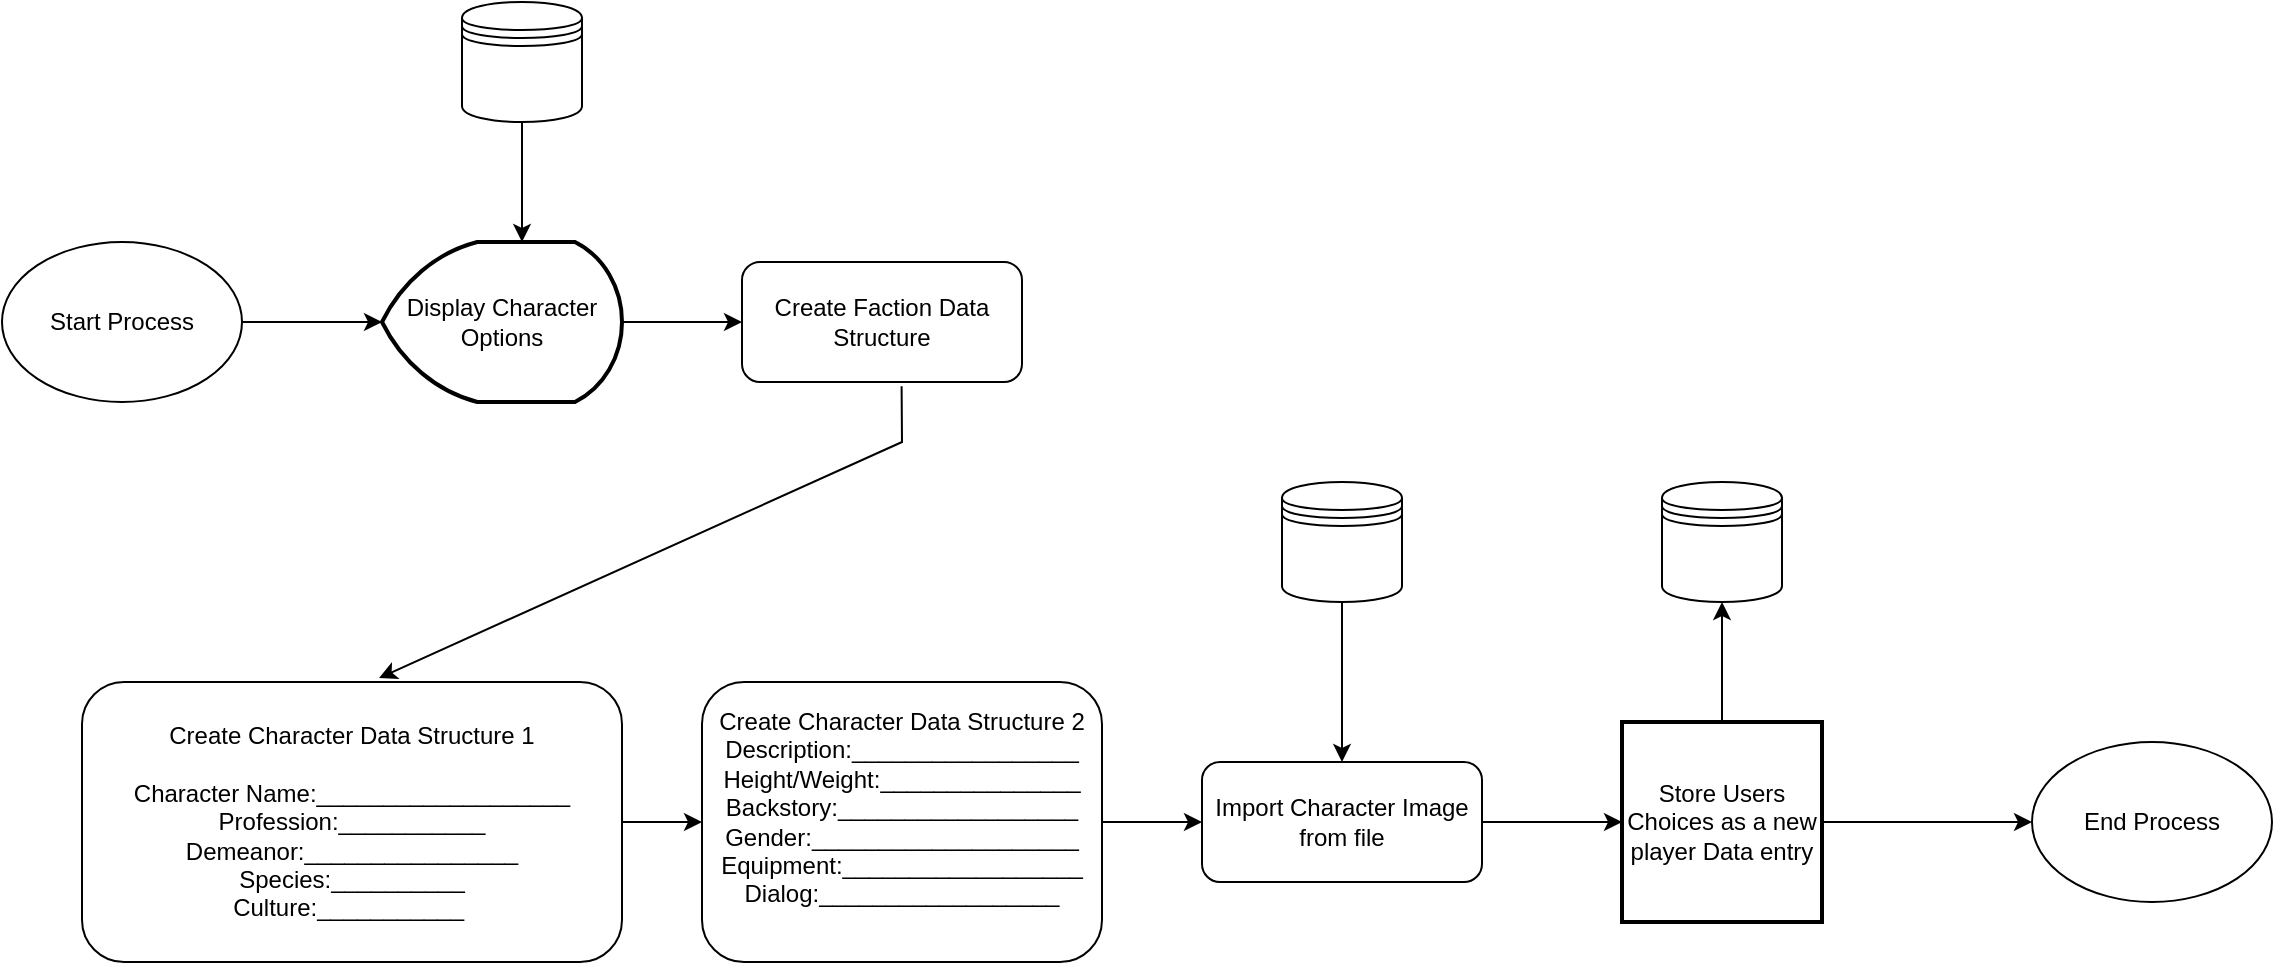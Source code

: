 <mxfile version="16.5.1" type="device"><diagram id="j9d7ekKyi2tb7DcC3AJL" name="Page-1"><mxGraphModel dx="1102" dy="862" grid="1" gridSize="10" guides="1" tooltips="1" connect="1" arrows="1" fold="1" page="1" pageScale="1" pageWidth="850" pageHeight="1100" math="0" shadow="0"><root><mxCell id="0"/><mxCell id="1" parent="0"/><mxCell id="0GbO6BmHJAj75RWQiOiC-3" style="edgeStyle=orthogonalEdgeStyle;rounded=0;orthogonalLoop=1;jettySize=auto;html=1;" parent="1" source="0GbO6BmHJAj75RWQiOiC-1" target="0GbO6BmHJAj75RWQiOiC-2" edge="1"><mxGeometry relative="1" as="geometry"/></mxCell><mxCell id="0GbO6BmHJAj75RWQiOiC-1" value="Start Process" style="ellipse;whiteSpace=wrap;html=1;" parent="1" vertex="1"><mxGeometry x="30" y="140" width="120" height="80" as="geometry"/></mxCell><mxCell id="Taqpfahhx_EJIvr2_Hkh-5" style="edgeStyle=orthogonalEdgeStyle;rounded=0;orthogonalLoop=1;jettySize=auto;html=1;exitX=1;exitY=0.5;exitDx=0;exitDy=0;exitPerimeter=0;entryX=0;entryY=0.5;entryDx=0;entryDy=0;" parent="1" source="0GbO6BmHJAj75RWQiOiC-2" target="Taqpfahhx_EJIvr2_Hkh-4" edge="1"><mxGeometry relative="1" as="geometry"/></mxCell><mxCell id="0GbO6BmHJAj75RWQiOiC-2" value="Display Character Options" style="strokeWidth=2;html=1;shape=mxgraph.flowchart.display;whiteSpace=wrap;" parent="1" vertex="1"><mxGeometry x="220" y="140" width="120" height="80" as="geometry"/></mxCell><mxCell id="0GbO6BmHJAj75RWQiOiC-18" style="edgeStyle=orthogonalEdgeStyle;rounded=0;orthogonalLoop=1;jettySize=auto;html=1;" parent="1" source="0GbO6BmHJAj75RWQiOiC-5" target="0GbO6BmHJAj75RWQiOiC-19" edge="1"><mxGeometry relative="1" as="geometry"><mxPoint x="370" y="430" as="targetPoint"/></mxGeometry></mxCell><mxCell id="0GbO6BmHJAj75RWQiOiC-24" style="edgeStyle=orthogonalEdgeStyle;rounded=0;orthogonalLoop=1;jettySize=auto;html=1;exitX=0.5;exitY=0;exitDx=0;exitDy=0;entryX=0.5;entryY=1;entryDx=0;entryDy=0;" parent="1" source="0GbO6BmHJAj75RWQiOiC-5" target="0GbO6BmHJAj75RWQiOiC-22" edge="1"><mxGeometry relative="1" as="geometry"/></mxCell><mxCell id="0GbO6BmHJAj75RWQiOiC-5" value="Store Users Choices as a new player Data entry" style="rounded=1;whiteSpace=wrap;html=1;absoluteArcSize=1;arcSize=0;strokeWidth=2;" parent="1" vertex="1"><mxGeometry x="840" y="380" width="100" height="100" as="geometry"/></mxCell><mxCell id="0GbO6BmHJAj75RWQiOiC-11" style="edgeStyle=orthogonalEdgeStyle;rounded=0;orthogonalLoop=1;jettySize=auto;html=1;entryX=0;entryY=0.5;entryDx=0;entryDy=0;" parent="1" source="0GbO6BmHJAj75RWQiOiC-6" target="0GbO6BmHJAj75RWQiOiC-7" edge="1"><mxGeometry relative="1" as="geometry"/></mxCell><mxCell id="0GbO6BmHJAj75RWQiOiC-6" value="Create Character Data Structure 1&lt;br&gt;&lt;br&gt;&lt;div&gt;Character Name:___________________&lt;/div&gt;&lt;div&gt;Profession:___________&lt;/div&gt;&lt;div&gt;Demeanor:________________&lt;/div&gt;&lt;div&gt;Species:__________&lt;/div&gt;&lt;span&gt;Culture:___________&lt;/span&gt;&amp;nbsp;&lt;br&gt;" style="rounded=1;whiteSpace=wrap;html=1;" parent="1" vertex="1"><mxGeometry x="70" y="360" width="270" height="140" as="geometry"/></mxCell><mxCell id="Taqpfahhx_EJIvr2_Hkh-9" style="edgeStyle=orthogonalEdgeStyle;rounded=0;orthogonalLoop=1;jettySize=auto;html=1;exitX=1;exitY=0.5;exitDx=0;exitDy=0;" parent="1" source="0GbO6BmHJAj75RWQiOiC-7" target="Taqpfahhx_EJIvr2_Hkh-8" edge="1"><mxGeometry relative="1" as="geometry"/></mxCell><mxCell id="0GbO6BmHJAj75RWQiOiC-7" value="Create Character Data Structure 2&lt;br&gt;&lt;div&gt;Description:_________________&lt;/div&gt;&lt;div&gt;Height/Weight:_______________&lt;/div&gt;&lt;div&gt;Backstory:__________________&lt;/div&gt;&lt;div&gt;Gender:____________________&lt;/div&gt;&lt;div&gt;Equipment:__________________&lt;/div&gt;&lt;div&gt;Dialog:__________________&lt;/div&gt;&amp;nbsp;" style="rounded=1;whiteSpace=wrap;html=1;" parent="1" vertex="1"><mxGeometry x="380" y="360" width="200" height="140" as="geometry"/></mxCell><mxCell id="0GbO6BmHJAj75RWQiOiC-19" value="End Process" style="ellipse;whiteSpace=wrap;html=1;" parent="1" vertex="1"><mxGeometry x="1045" y="390" width="120" height="80" as="geometry"/></mxCell><mxCell id="0GbO6BmHJAj75RWQiOiC-22" value="" style="shape=datastore;whiteSpace=wrap;html=1;" parent="1" vertex="1"><mxGeometry x="860" y="260" width="60" height="60" as="geometry"/></mxCell><mxCell id="Taqpfahhx_EJIvr2_Hkh-4" value="Create Faction Data Structure" style="rounded=1;whiteSpace=wrap;html=1;" parent="1" vertex="1"><mxGeometry x="400" y="150" width="140" height="60" as="geometry"/></mxCell><mxCell id="Taqpfahhx_EJIvr2_Hkh-10" style="edgeStyle=orthogonalEdgeStyle;rounded=0;orthogonalLoop=1;jettySize=auto;html=1;" parent="1" source="Taqpfahhx_EJIvr2_Hkh-8" edge="1"><mxGeometry relative="1" as="geometry"><mxPoint x="840" y="430" as="targetPoint"/></mxGeometry></mxCell><mxCell id="Taqpfahhx_EJIvr2_Hkh-8" value="Import Character Image from file" style="rounded=1;whiteSpace=wrap;html=1;" parent="1" vertex="1"><mxGeometry x="630" y="400" width="140" height="60" as="geometry"/></mxCell><mxCell id="Taqpfahhx_EJIvr2_Hkh-12" style="edgeStyle=orthogonalEdgeStyle;rounded=0;orthogonalLoop=1;jettySize=auto;html=1;entryX=0.5;entryY=0;entryDx=0;entryDy=0;" parent="1" source="Taqpfahhx_EJIvr2_Hkh-11" target="Taqpfahhx_EJIvr2_Hkh-8" edge="1"><mxGeometry relative="1" as="geometry"/></mxCell><mxCell id="Taqpfahhx_EJIvr2_Hkh-11" value="" style="shape=datastore;whiteSpace=wrap;html=1;" parent="1" vertex="1"><mxGeometry x="670" y="260" width="60" height="60" as="geometry"/></mxCell><mxCell id="9XDEAPJ209Wm8GUccuM3-3" value="" style="endArrow=classic;html=1;rounded=0;exitX=0.57;exitY=1.036;exitDx=0;exitDy=0;exitPerimeter=0;entryX=0.55;entryY=-0.014;entryDx=0;entryDy=0;entryPerimeter=0;" parent="1" source="Taqpfahhx_EJIvr2_Hkh-4" target="0GbO6BmHJAj75RWQiOiC-6" edge="1"><mxGeometry width="50" height="50" relative="1" as="geometry"><mxPoint x="430" y="300" as="sourcePoint"/><mxPoint x="480" y="250" as="targetPoint"/><Array as="points"><mxPoint x="480" y="240"/></Array></mxGeometry></mxCell><mxCell id="9XDEAPJ209Wm8GUccuM3-8" value="" style="edgeStyle=orthogonalEdgeStyle;rounded=0;orthogonalLoop=1;jettySize=auto;html=1;" parent="1" source="9XDEAPJ209Wm8GUccuM3-7" target="0GbO6BmHJAj75RWQiOiC-2" edge="1"><mxGeometry relative="1" as="geometry"><Array as="points"><mxPoint x="290" y="120"/><mxPoint x="290" y="120"/></Array></mxGeometry></mxCell><mxCell id="9XDEAPJ209Wm8GUccuM3-7" value="" style="shape=datastore;whiteSpace=wrap;html=1;" parent="1" vertex="1"><mxGeometry x="260" y="20" width="60" height="60" as="geometry"/></mxCell></root></mxGraphModel></diagram></mxfile>